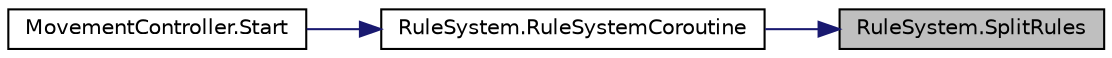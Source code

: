 digraph "RuleSystem.SplitRules"
{
 // INTERACTIVE_SVG=YES
 // LATEX_PDF_SIZE
  edge [fontname="Helvetica",fontsize="10",labelfontname="Helvetica",labelfontsize="10"];
  node [fontname="Helvetica",fontsize="10",shape=record];
  rankdir="RL";
  Node1 [label="RuleSystem.SplitRules",height=0.2,width=0.4,color="black", fillcolor="grey75", style="filled", fontcolor="black",tooltip=" "];
  Node1 -> Node2 [dir="back",color="midnightblue",fontsize="10",style="solid",fontname="Helvetica"];
  Node2 [label="RuleSystem.RuleSystemCoroutine",height=0.2,width=0.4,color="black", fillcolor="white", style="filled",URL="$class_rule_system.html#a295d078cf416e8e1d70253f5d0f13c04",tooltip=" "];
  Node2 -> Node3 [dir="back",color="midnightblue",fontsize="10",style="solid",fontname="Helvetica"];
  Node3 [label="MovementController.Start",height=0.2,width=0.4,color="black", fillcolor="white", style="filled",URL="$class_movement_controller.html#a6625f01290af846b3b61ea1e1432fb19",tooltip=" "];
}

